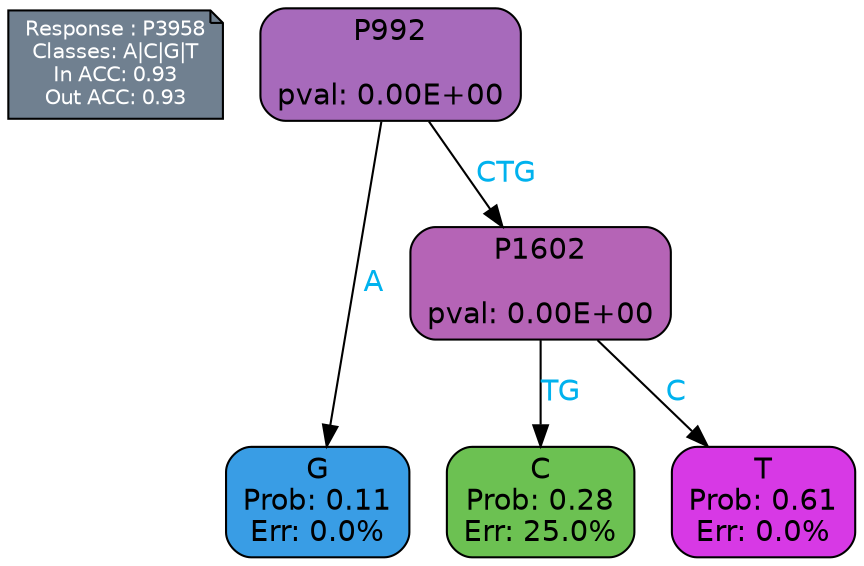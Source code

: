 digraph Tree {
node [shape=box, style="filled, rounded", color="black", fontname=helvetica] ;
graph [ranksep=equally, splines=polylines, bgcolor=transparent, dpi=600] ;
edge [fontname=helvetica] ;
LEGEND [label="Response : P3958
Classes: A|C|G|T
In ACC: 0.93
Out ACC: 0.93
",shape=note,align=left,style=filled,fillcolor="slategray",fontcolor="white",fontsize=10];1 [label="P992

pval: 0.00E+00", fillcolor="#a76abb"] ;
2 [label="G
Prob: 0.11
Err: 0.0%", fillcolor="#399de5"] ;
3 [label="P1602

pval: 0.00E+00", fillcolor="#b564b6"] ;
4 [label="C
Prob: 0.28
Err: 25.0%", fillcolor="#6cc152"] ;
5 [label="T
Prob: 0.61
Err: 0.0%", fillcolor="#d739e5"] ;
1 -> 2 [label="A",fontcolor=deepskyblue2] ;
1 -> 3 [label="CTG",fontcolor=deepskyblue2] ;
3 -> 4 [label="TG",fontcolor=deepskyblue2] ;
3 -> 5 [label="C",fontcolor=deepskyblue2] ;
{rank = same; 2;4;5;}{rank = same; LEGEND;1;}}